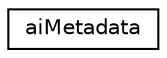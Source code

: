 digraph "Graphical Class Hierarchy"
{
  edge [fontname="Helvetica",fontsize="10",labelfontname="Helvetica",labelfontsize="10"];
  node [fontname="Helvetica",fontsize="10",shape=record];
  rankdir="LR";
  Node1 [label="aiMetadata",height=0.2,width=0.4,color="black", fillcolor="white", style="filled",URL="$structai_metadata.html"];
}
